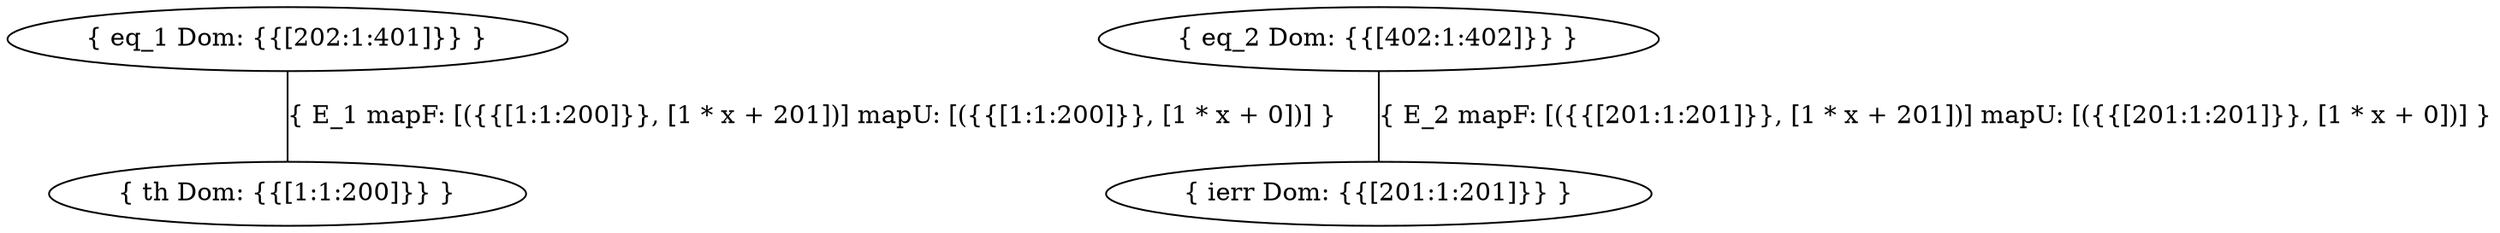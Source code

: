 digraph G{
    ratio="fill"
    node[shape="ellipse"]
    th [label="{ th Dom: {{[1:1:200]}} }"]
    ierr [label="{ ierr Dom: {{[201:1:201]}} }"]
    eq_1 [label="{ eq_1 Dom: {{[202:1:401]}} }"]
    eq_2 [label="{ eq_2 Dom: {{[402:1:402]}} }"]
    
eq_1 -> th [label="{ E_1 mapF: [({{[1:1:200]}}, [1 * x + 201])] mapU: [({{[1:1:200]}}, [1 * x + 0])] }", arrowhead="none"]
    eq_2 -> ierr [label="{ E_2 mapF: [({{[201:1:201]}}, [1 * x + 201])] mapU: [({{[201:1:201]}}, [1 * x + 0])] }", arrowhead="none"]
    
}
